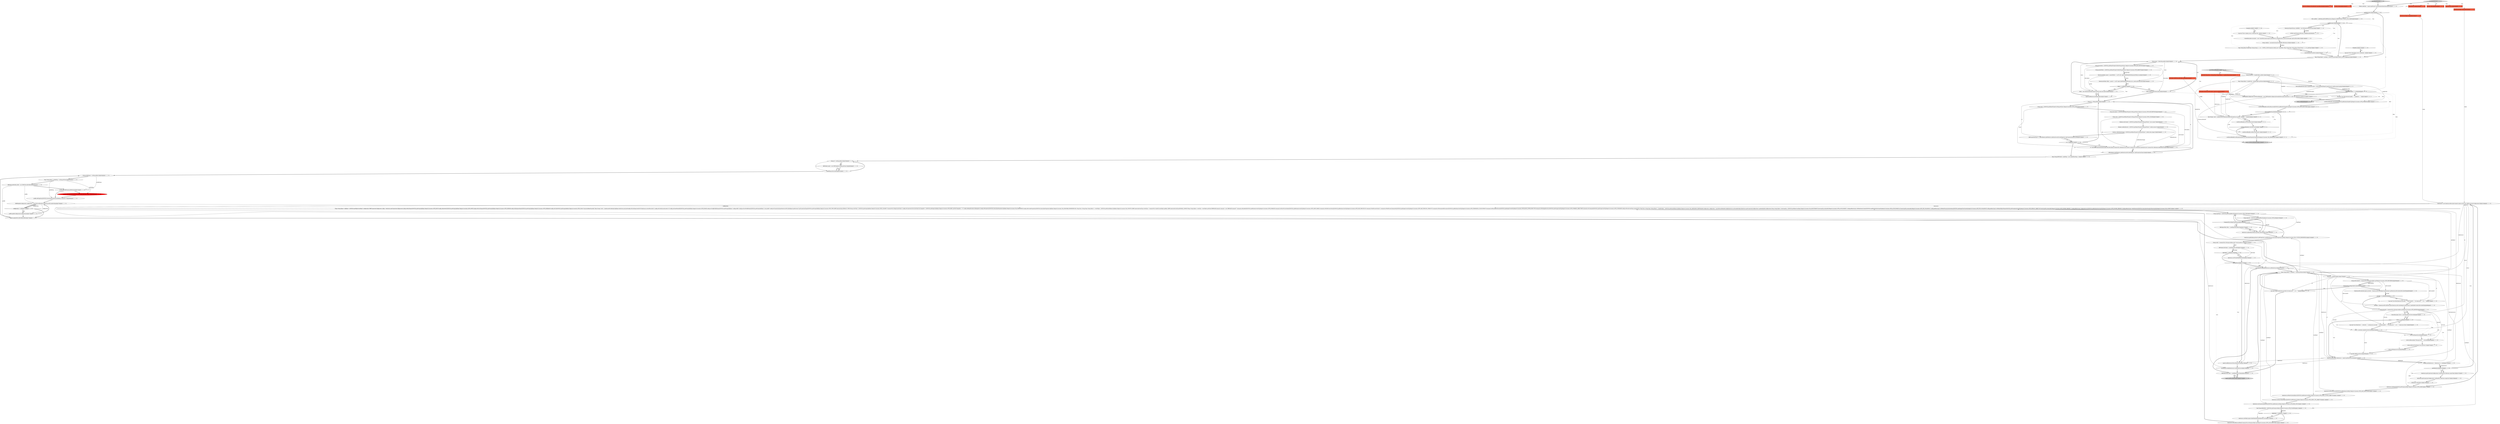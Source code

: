 digraph {
108 [style = filled, label = "DataSourceRegistry.ParseResults parseResults@@@2@@@['0', '1', '0']", fillcolor = tomato, shape = box image = "AAA0AAABBB2BBB"];
76 [style = filled, label = "driver.setTemporary(true)@@@98@@@['1', '1', '0']", fillcolor = white, shape = ellipse image = "AAA0AAABBB1BBB"];
107 [style = filled, label = "parseDataSources['0', '1', '0']", fillcolor = lightgray, shape = diamond image = "AAA0AAABBB2BBB"];
29 [style = filled, label = "String driverId = CommonUtils.toString(conObject.get(RegistryConstants.ATTR_DRIVER))@@@90@@@['1', '1', '0']", fillcolor = white, shape = ellipse image = "AAA0AAABBB1BBB"];
50 [style = filled, label = "credFile.exists()@@@6@@@['1', '1', '0']", fillcolor = white, shape = diamond image = "AAA0AAABBB1BBB"];
72 [style = filled, label = "String parentFolder = JSONUtils.getObjectProperty(folderMap.getValue(),RegistryConstants.ATTR_PARENT)@@@32@@@['1', '1', '0']", fillcolor = white, shape = ellipse image = "AAA0AAABBB1BBB"];
73 [style = filled, label = "Boolean confirmExecute = JSONUtils.getObjectProperty(ctMap.getValue(),\"confirm-execute\")@@@49@@@['1', '1', '0']", fillcolor = white, shape = ellipse image = "AAA0AAABBB1BBB"];
60 [style = filled, label = "log.warn(\"Empty datasource provider for datasource '\" + id + \"'\")@@@82@@@['1', '1', '0']", fillcolor = white, shape = ellipse image = "AAA0AAABBB1BBB"];
15 [style = filled, label = "DBWHandlerConfiguration configuration = parseNetworkHandlerConfig(null,profile,handlerMap)@@@70@@@['1', '1', '0']", fillcolor = white, shape = ellipse image = "AAA0AAABBB1BBB"];
74 [style = filled, label = "driver.setDriverClassName(\"java.sql.Driver\")@@@97@@@['1', '1', '0']", fillcolor = white, shape = ellipse image = "AAA0AAABBB1BBB"];
54 [style = filled, label = "Map<String,Object> jsonMap = JSONUtils.parseMap(CONFIG_GSON,configReader)@@@28@@@['1', '1', '0']", fillcolor = white, shape = ellipse image = "AAA0AAABBB1BBB"];
49 [style = filled, label = "DBWNetworkProfile profile = new DBWNetworkProfile()@@@66@@@['1', '1', '0']", fillcolor = white, shape = ellipse image = "AAA0AAABBB1BBB"];
2 [style = filled, label = "driver.setDescription(\"Missing driver \" + driverId)@@@96@@@['1', '1', '0']", fillcolor = white, shape = ellipse image = "AAA0AAABBB1BBB"];
9 [style = filled, label = "dataSource.setSavePassword(JSONUtils.getBoolean(conObject,RegistryConstants.ATTR_SAVE_PASSWORD))@@@112@@@['1', '1', '0']", fillcolor = white, shape = ellipse image = "AAA0AAABBB1BBB"];
43 [style = filled, label = "profile.setProfileName(JSONUtils.getString(profileMap,\"name\"))@@@68@@@['1', '0', '0']", fillcolor = red, shape = ellipse image = "AAA1AAABBB1BBB"];
41 [style = filled, label = "{Map<String,Object> cfgObject = JSONUtils.getObject(conObject,\"configuration\")DBPConnectionConfiguration config = dataSource.getConnectionConfiguration()config.setHostName(JSONUtils.getString(cfgObject,RegistryConstants.ATTR_HOST))config.setHostPort(JSONUtils.getString(cfgObject,RegistryConstants.ATTR_PORT))config.setServerName(JSONUtils.getString(cfgObject,RegistryConstants.ATTR_SERVER))config.setDatabaseName(JSONUtils.getString(cfgObject,RegistryConstants.ATTR_DATABASE))config.setUrl(JSONUtils.getString(cfgObject,RegistryConstants.ATTR_URL))if (!passwordReadCanceled) {final String(( creds = readSecuredCredentials(cfgObject,dataSource,null,null)config.setUserName(creds(0()if (dataSource.isSavePassword()) {config.setUserPassword(creds(1()}}config.setClientHomeId(JSONUtils.getString(cfgObject,RegistryConstants.ATTR_HOME))config.setConfigProfileName(JSONUtils.getString(cfgObject,\"config-profile\"))config.setUserProfileName(JSONUtils.getString(cfgObject,\"user-profile\"))config.setConnectionType(DataSourceProviderRegistry.getInstance().getConnectionType(JSONUtils.getString(cfgObject,RegistryConstants.ATTR_TYPE),DBPConnectionType.DEFAULT_TYPE))String colorValue = JSONUtils.getString(cfgObject,RegistryConstants.ATTR_COLOR)if (!CommonUtils.isEmpty(colorValue)) {config.setConnectionColor(colorValue)}int keepAlive = JSONUtils.getInteger(cfgObject,RegistryConstants.ATTR_KEEP_ALIVE)if (keepAlive > 0) {config.setKeepAliveInterval(keepAlive)}config.setProperties(JSONUtils.deserializeProperties(cfgObject,RegistryConstants.TAG_PROPERTIES))config.setProviderProperties(JSONUtils.deserializeProperties(cfgObject,RegistryConstants.TAG_PROVIDER_PROPERTIES))for (Map.Entry<String,Map<String,Object>> eventObject : JSONUtils.getNestedObjects(cfgObject,RegistryConstants.TAG_EVENTS)){DBPConnectionEventType eventType = CommonUtils.valueOf(,eventObject.getKey(),DBPConnectionEventType.BEFORE_CONNECT)Map<String,Object> eventCfg = eventObject.getValue()DBRShellCommand command = new DBRShellCommand(\"\")command.setEnabled(JSONUtils.getBoolean(eventCfg,RegistryConstants.ATTR_ENABLED))command.setShowProcessPanel(JSONUtils.getBoolean(eventCfg,RegistryConstants.ATTR_SHOW_PANEL))command.setWaitProcessFinish(JSONUtils.getBoolean(eventCfg,RegistryConstants.ATTR_WAIT_PROCESS))if (command.isWaitProcessFinish()) {command.setWaitProcessTimeoutMs(JSONUtils.getInteger(eventCfg,RegistryConstants.ATTR_WAIT_PROCESS_TIMEOUT))}command.setTerminateAtDisconnect(JSONUtils.getBoolean(eventCfg,RegistryConstants.ATTR_TERMINATE_AT_DISCONNECT))command.setPauseAfterExecute(JSONUtils.getInteger(eventCfg,RegistryConstants.ATTR_PAUSE_AFTER_EXECUTE))command.setWorkingDirectory(JSONUtils.getString(eventCfg,RegistryConstants.ATTR_WORKING_DIRECTORY))command.setCommand(JSONUtils.getString(eventCfg,RegistryConstants.ATTR_COMMAND))config.setEvent(eventType,command)}for (Map.Entry<String,Map<String,Object>> handlerObject : JSONUtils.getNestedObjects(cfgObject,RegistryConstants.TAG_HANDLERS)){DBWHandlerConfiguration configuration = parseNetworkHandlerConfig(dataSource,null,handlerObject)dataSource.getConnectionConfiguration().updateHandler(configuration)}Map<String,Object> bootstrapCfg = JSONUtils.getObject(conObject,RegistryConstants.TAG_BOOTSTRAP)if (bootstrapCfg.containsKey(RegistryConstants.ATTR_AUTOCOMMIT)) {config.getBootstrap().setDefaultAutoCommit(JSONUtils.getBoolean(bootstrapCfg,RegistryConstants.ATTR_AUTOCOMMIT))}if (bootstrapCfg.containsKey(RegistryConstants.ATTR_TXN_ISOLATION)) {config.getBootstrap().setDefaultTransactionIsolation(JSONUtils.getInteger(bootstrapCfg,RegistryConstants.ATTR_TXN_ISOLATION))}config.getBootstrap().setDefaultObjectName(JSONUtils.getString(bootstrapCfg,RegistryConstants.ATTR_DEFAULT_OBJECT))if (bootstrapCfg.containsKey(RegistryConstants.ATTR_IGNORE_ERRORS)) {config.getBootstrap().setIgnoreErrors(JSONUtils.getBoolean(bootstrapCfg,RegistryConstants.ATTR_IGNORE_ERRORS))}config.getBootstrap().setInitQueries(JSONUtils.deserializeStringList(bootstrapCfg,RegistryConstants.TAG_QUERY))}@@@121@@@['1', '1', '0']", fillcolor = white, shape = ellipse image = "AAA0AAABBB1BBB"];
79 [style = filled, label = "String vmID = CommonUtils.toString(conObject.get(\"virtual-model-id\"),id)@@@192@@@['1', '1', '0']", fillcolor = white, shape = ellipse image = "AAA0AAABBB1BBB"];
12 [style = filled, label = "String dsProviderID = CommonUtils.toString(conObject.get(RegistryConstants.ATTR_PROVIDER))@@@80@@@['1', '1', '0']", fillcolor = white, shape = ellipse image = "AAA0AAABBB1BBB"];
68 [style = filled, label = "!CommonUtils.isEmpty(typeName)@@@186@@@['1', '1', '0']", fillcolor = white, shape = diamond image = "AAA0AAABBB1BBB"];
69 [style = filled, label = "dataSource = new DataSourceDescriptor(registry,origin,id,driver,new DBPConnectionConfiguration())@@@104@@@['1', '1', '0']", fillcolor = white, shape = ellipse image = "AAA0AAABBB1BBB"];
63 [style = filled, label = "parseDataSources['1', '0', '0']", fillcolor = lightgray, shape = diamond image = "AAA0AAABBB1BBB"];
92 [style = filled, label = "log.error(\"Error reading secure credentials file\",e)@@@12@@@['1', '1', '0']", fillcolor = white, shape = ellipse image = "AAA0AAABBB1BBB"];
96 [style = filled, label = "String profileName = vmMap.getKey()@@@64@@@['1', '1', '0']", fillcolor = white, shape = ellipse image = "AAA0AAABBB1BBB"];
99 [style = filled, label = "final String folderPath = JSONUtils.getString(conObject,RegistryConstants.ATTR_FOLDER)@@@116@@@['1', '1', '0']", fillcolor = white, shape = ellipse image = "AAA0AAABBB1BBB"];
11 [style = filled, label = "Boolean autoCommit = JSONUtils.getObjectProperty(ctMap.getValue(),\"auto-commit\")@@@48@@@['1', '1', '0']", fillcolor = white, shape = ellipse image = "AAA0AAABBB1BBB"];
98 [style = filled, label = "CommonUtils.isEmpty(dsProviderID)@@@81@@@['1', '1', '0']", fillcolor = white, shape = diamond image = "AAA0AAABBB1BBB"];
45 [style = filled, label = "String id = ctMap.getKey()@@@44@@@['1', '1', '0']", fillcolor = white, shape = ellipse image = "AAA0AAABBB1BBB"];
111 [style = filled, label = "final String(( creds = readSecuredCredentials(handlerCfg,dataSource,profile,\"network/\" + handlerId)@@@15@@@['0', '0', '1']", fillcolor = white, shape = ellipse image = "AAA0AAABBB3BBB"];
14 [style = filled, label = "provider = (DataSourceProviderDescriptor)DataSourceProviderRegistry.getInstance().makeFakeProvider(dsProviderID)@@@88@@@['1', '1', '0']", fillcolor = white, shape = ellipse image = "AAA0AAABBB1BBB"];
101 [style = filled, label = "DBVModel model = new DBVModel(id,vmMap.getValue())@@@60@@@['1', '1', '0']", fillcolor = white, shape = ellipse image = "AAA0AAABBB1BBB"];
22 [style = filled, label = "DataSourceFolder parent = parentFolder == null? null: registry.findFolderByPath(parentFolder,true)@@@33@@@['1', '1', '0']", fillcolor = white, shape = ellipse image = "AAA0AAABBB1BBB"];
31 [style = filled, label = "String name = folderMap.getKey()@@@30@@@['1', '1', '0']", fillcolor = white, shape = ellipse image = "AAA0AAABBB1BBB"];
35 [style = filled, label = "folderPath != null@@@117@@@['1', '1', '0']", fillcolor = white, shape = diamond image = "AAA0AAABBB1BBB"];
81 [style = filled, label = "provider == null@@@86@@@['1', '1', '0']", fillcolor = white, shape = diamond image = "AAA0AAABBB1BBB"];
83 [style = filled, label = "String objectID = JSONUtils.getString(filterCfg,RegistryConstants.ATTR_ID)@@@185@@@['1', '1', '0']", fillcolor = white, shape = ellipse image = "AAA0AAABBB1BBB"];
70 [style = filled, label = "dataSource.getPreferenceStore().getProperties().putAll(JSONUtils.deserializeProperties(conObject,RegistryConstants.TAG_CUSTOM_PROPERTIES))@@@191@@@['1', '1', '0']", fillcolor = white, shape = ellipse image = "AAA0AAABBB1BBB"];
25 [style = filled, label = "DataSourceDescriptor dataSource = registry.getDataSource(id)@@@101@@@['1', '1', '0']", fillcolor = white, shape = ellipse image = "AAA0AAABBB1BBB"];
46 [style = filled, label = "provider.addDriver(driver)@@@99@@@['1', '1', '0']", fillcolor = white, shape = ellipse image = "AAA0AAABBB1BBB"];
42 [style = filled, label = "DBWorkbench.getPlatform().getDataSourceProviderRegistry().addConnectionType(ct)@@@54@@@['1', '1', '0']", fillcolor = white, shape = ellipse image = "AAA0AAABBB1BBB"];
10 [style = filled, label = "log.warn(\"Can't find datasource provider \" + dsProviderID + \" for datasource '\" + id + \"'\")@@@87@@@['1', '1', '0']", fillcolor = white, shape = ellipse image = "AAA0AAABBB1BBB"];
62 [style = filled, label = "log.warn(\"Can't find driver \" + driverId + \" in datasource provider \" + provider.getId() + \" for datasource '\" + id + \"'. Create new driver\")@@@93@@@['1', '1', '0']", fillcolor = white, shape = ellipse image = "AAA0AAABBB1BBB"];
52 [style = filled, label = "dataSource.setLockPasswordHash(CommonUtils.toString(conObject.get(RegistryConstants.ATTR_LOCK_PASSWORD)))@@@120@@@['1', '1', '0']", fillcolor = white, shape = ellipse image = "AAA0AAABBB1BBB"];
114 [style = filled, label = "!passwordReadCanceled@@@14@@@['0', '0', '1']", fillcolor = white, shape = diamond image = "AAA0AAABBB3BBB"];
48 [style = filled, label = "String description = JSONUtils.getObjectProperty(ctMap.getValue(),RegistryConstants.ATTR_DESCRIPTION)@@@46@@@['1', '1', '0']", fillcolor = white, shape = ellipse image = "AAA0AAABBB1BBB"];
0 [style = filled, label = "Map<String,Map<String,Map<String,String>>> res = CONFIG_GSON.fromJson(credJson,new TypeToken<Map<String,Map<String,Map<String,String>>>>(){}.getType())@@@17@@@['1', '1', '0']", fillcolor = white, shape = ellipse image = "AAA0AAABBB1BBB"];
57 [style = filled, label = "folder == null@@@35@@@['1', '1', '0']", fillcolor = white, shape = diamond image = "AAA0AAABBB1BBB"];
40 [style = filled, label = "dataSource.getConnectionConfiguration().setHandlers(Collections.emptyList())@@@108@@@['1', '1', '0']", fillcolor = white, shape = ellipse image = "AAA0AAABBB1BBB"];
109 [style = filled, label = "DataSourceOrigin origin@@@2@@@['0', '1', '0']", fillcolor = tomato, shape = box image = "AAA0AAABBB2BBB"];
129 [style = filled, label = "curNetworkHandler.setProperties(JSONUtils.deserializeProperties(handlerCfg,RegistryConstants.TAG_PROPERTIES))@@@21@@@['0', '0', '1']", fillcolor = white, shape = ellipse image = "AAA0AAABBB3BBB"];
39 [style = filled, label = "boolean refresh@@@2@@@['1', '0', '0']", fillcolor = tomato, shape = box image = "AAA0AAABBB1BBB"];
89 [style = filled, label = "dataSource.clearFilters()@@@109@@@['1', '1', '0']", fillcolor = white, shape = ellipse image = "AAA0AAABBB1BBB"];
112 [style = filled, label = "@NotNull Map.Entry<String,Map<String,Object>> handlerObject@@@2@@@['0', '0', '1']", fillcolor = tomato, shape = box image = "AAA0AAABBB3BBB"];
51 [style = filled, label = "DataSourceFolder folder = parent == null? registry.findFolderByPath(name,true): parent.getChild(name)@@@34@@@['1', '1', '0']", fillcolor = white, shape = ellipse image = "AAA0AAABBB1BBB"];
113 [style = filled, label = "@Nullable DataSourceDescriptor dataSource@@@2@@@['0', '0', '1']", fillcolor = tomato, shape = box image = "AAA0AAABBB3BBB"];
94 [style = filled, label = "InputStream is@@@2@@@['1', '0', '0']", fillcolor = tomato, shape = box image = "AAA0AAABBB1BBB"];
116 [style = filled, label = "Map<String,Object> handlerCfg = handlerObject.getValue()@@@4@@@['0', '0', '1']", fillcolor = white, shape = ellipse image = "AAA0AAABBB3BBB"];
64 [style = filled, label = "ContentEncrypter encrypter = new ContentEncrypter(registry.getPlatform().getApplication().getSecureStorage().getLocalSecretKey())@@@14@@@['1', '1', '0']", fillcolor = white, shape = ellipse image = "AAA0AAABBB1BBB"];
59 [style = filled, label = "registry.updateNetworkProfile(profile)@@@75@@@['1', '1', '0']", fillcolor = white, shape = ellipse image = "AAA0AAABBB1BBB"];
55 [style = filled, label = "IFile credFile = mdFolder.getFile(DBPDataSourceRegistry.CREDENTIALS_CONFIG_FILE_NAME)@@@5@@@['1', '1', '0']", fillcolor = white, shape = ellipse image = "AAA0AAABBB1BBB"];
58 [style = filled, label = "dataSource.setConnectionReadOnly(JSONUtils.getBoolean(conObject,RegistryConstants.ATTR_READ_ONLY))@@@115@@@['1', '1', '0']", fillcolor = white, shape = ellipse image = "AAA0AAABBB1BBB"];
75 [style = filled, label = "DataSourceOrigin origin@@@2@@@['1', '0', '0']", fillcolor = tomato, shape = box image = "AAA0AAABBB1BBB"];
106 [style = filled, label = "boolean refresh@@@2@@@['0', '1', '0']", fillcolor = tomato, shape = box image = "AAA0AAABBB2BBB"];
87 [style = filled, label = "profile.setProfileName(profileName)@@@67@@@['1', '1', '0']", fillcolor = white, shape = ellipse image = "AAA0AAABBB1BBB"];
34 [style = filled, label = "parseResults.updatedDataSources.add(dataSource)@@@202@@@['1', '1', '0']", fillcolor = white, shape = ellipse image = "AAA0AAABBB1BBB"];
93 [style = filled, label = "registry.addSavedFilter(filter)@@@207@@@['1', '1', '0']", fillcolor = lightgray, shape = ellipse image = "AAA0AAABBB1BBB"];
27 [style = filled, label = "DataSourceProviderDescriptor provider = DataSourceProviderRegistry.getInstance().getDataSourceProvider(dsProviderID)@@@85@@@['1', '1', '0']", fillcolor = white, shape = ellipse image = "AAA0AAABBB1BBB"];
120 [style = filled, label = "curNetworkHandler.setSavePassword(JSONUtils.getBoolean(handlerCfg,RegistryConstants.ATTR_SAVE_PASSWORD))@@@13@@@['0', '0', '1']", fillcolor = white, shape = ellipse image = "AAA0AAABBB3BBB"];
125 [style = filled, label = "DBWHandlerConfiguration curNetworkHandler = new DBWHandlerConfiguration(handlerDescriptor,dataSource == null? null: dataSource.getDriver())@@@11@@@['0', '0', '1']", fillcolor = white, shape = ellipse image = "AAA0AAABBB3BBB"];
110 [style = filled, label = "handlerDescriptor == null@@@6@@@['0', '0', '1']", fillcolor = white, shape = diamond image = "AAA0AAABBB3BBB"];
28 [style = filled, label = "dataSource.setVirtualModel(dbvModel)@@@195@@@['1', '1', '0']", fillcolor = white, shape = ellipse image = "AAA0AAABBB1BBB"];
84 [style = filled, label = "registry.addDataSourceFolder(folder)@@@37@@@['1', '1', '0']", fillcolor = white, shape = ellipse image = "AAA0AAABBB1BBB"];
103 [style = filled, label = "secureProperties.putAll(res)@@@20@@@['1', '1', '0']", fillcolor = white, shape = ellipse image = "AAA0AAABBB1BBB"];
95 [style = filled, label = "DBSObjectFilter filter = readObjectFiler(filterCfg)@@@187@@@['1', '1', '0']", fillcolor = white, shape = ellipse image = "AAA0AAABBB1BBB"];
3 [style = filled, label = "DBPConnectionType ct = DBWorkbench.getPlatform().getDataSourceProviderRegistry().getConnectionType(id,null)@@@51@@@['1', '1', '0']", fillcolor = white, shape = ellipse image = "AAA0AAABBB1BBB"];
33 [style = filled, label = "dataSource.setFolder(registry.findFolderByPath(folderPath,true))@@@118@@@['1', '1', '0']", fillcolor = white, shape = ellipse image = "AAA0AAABBB1BBB"];
126 [style = filled, label = "@Nullable DBWNetworkProfile profile@@@2@@@['0', '0', '1']", fillcolor = tomato, shape = box image = "AAA0AAABBB3BBB"];
37 [style = filled, label = "String credJson = encrypter.decrypt(credBuffer.toByteArray())@@@16@@@['1', '1', '0']", fillcolor = white, shape = ellipse image = "AAA0AAABBB1BBB"];
13 [style = filled, label = "Exception e@@@11@@@['1', '1', '0']", fillcolor = white, shape = diamond image = "AAA0AAABBB1BBB"];
91 [style = filled, label = "mdFolder.exists()@@@4@@@['1', '1', '0']", fillcolor = white, shape = diamond image = "AAA0AAABBB1BBB"];
118 [style = filled, label = "String handlerId = handlerObject.getKey()@@@3@@@['0', '0', '1']", fillcolor = white, shape = ellipse image = "AAA0AAABBB3BBB"];
23 [style = filled, label = "modelMap.put(id,model)@@@61@@@['1', '1', '0']", fillcolor = white, shape = ellipse image = "AAA0AAABBB1BBB"];
20 [style = filled, label = "Map<String,Object> profileMap = vmMap.getValue()@@@65@@@['1', '1', '0']", fillcolor = white, shape = ellipse image = "AAA0AAABBB1BBB"];
88 [style = filled, label = "driver = provider.createDriver(driverId)@@@94@@@['1', '1', '0']", fillcolor = white, shape = ellipse image = "AAA0AAABBB1BBB"];
102 [style = filled, label = "newDataSource@@@103@@@['1', '1', '0']", fillcolor = white, shape = diamond image = "AAA0AAABBB1BBB"];
6 [style = filled, label = "IFolder mdFolder = registry.getProject().getMetadataFolder(false)@@@3@@@['1', '1', '0']", fillcolor = white, shape = ellipse image = "AAA0AAABBB1BBB"];
7 [style = filled, label = "log.error(\"Error decrypting secure credentials\",e)@@@23@@@['1', '1', '0']", fillcolor = white, shape = ellipse image = "AAA0AAABBB1BBB"];
85 [style = filled, label = "ct == null@@@52@@@['1', '1', '0']", fillcolor = white, shape = diamond image = "AAA0AAABBB1BBB"];
128 [style = filled, label = "curNetworkHandler.setPassword(creds(1()@@@18@@@['0', '0', '1']", fillcolor = white, shape = ellipse image = "AAA0AAABBB3BBB"];
53 [style = filled, label = "Boolean confirmDataChange = JSONUtils.getObjectProperty(ctMap.getValue(),\"confirm-data-change\")@@@50@@@['1', '1', '0']", fillcolor = white, shape = ellipse image = "AAA0AAABBB1BBB"];
78 [style = filled, label = "dataSource.updateObjectFilter(typeName,objectID,filter)@@@188@@@['1', '1', '0']", fillcolor = white, shape = ellipse image = "AAA0AAABBB1BBB"];
17 [style = filled, label = "driver == null@@@92@@@['1', '1', '0']", fillcolor = white, shape = diamond image = "AAA0AAABBB1BBB"];
16 [style = filled, label = "profile.setProperties(JSONUtils.deserializeProperties(profileMap,\"properties\"))@@@68@@@['1', '1', '0']", fillcolor = white, shape = ellipse image = "AAA0AAABBB1BBB"];
122 [style = filled, label = "curNetworkHandler.isSavePassword()@@@17@@@['0', '0', '1']", fillcolor = white, shape = diamond image = "AAA0AAABBB3BBB"];
86 [style = filled, label = "DBVModel dbvModel = modelMap.get(vmID)@@@193@@@['1', '1', '0']", fillcolor = white, shape = ellipse image = "AAA0AAABBB1BBB"];
4 [style = filled, label = "newDataSource@@@197@@@['1', '1', '0']", fillcolor = white, shape = diamond image = "AAA0AAABBB1BBB"];
44 [style = filled, label = "String name = JSONUtils.getObjectProperty(ctMap.getValue(),RegistryConstants.ATTR_NAME)@@@45@@@['1', '1', '0']", fillcolor = white, shape = ellipse image = "AAA0AAABBB1BBB"];
90 [style = filled, label = "dbvModel != null@@@194@@@['1', '1', '0']", fillcolor = white, shape = diamond image = "AAA0AAABBB1BBB"];
47 [style = filled, label = "configuration != null@@@71@@@['1', '1', '0']", fillcolor = white, shape = diamond image = "AAA0AAABBB1BBB"];
127 [style = filled, label = "log.warn(\"Can't find network handler '\" + handlerId + \"'\")@@@7@@@['0', '0', '1']", fillcolor = white, shape = ellipse image = "AAA0AAABBB3BBB"];
121 [style = filled, label = "NetworkHandlerDescriptor handlerDescriptor = NetworkHandlerRegistry.getInstance().getDescriptor(handlerId)@@@5@@@['0', '0', '1']", fillcolor = white, shape = ellipse image = "AAA0AAABBB3BBB"];
105 [style = filled, label = "parseResults.addedDataSources.add(dataSource)@@@199@@@['1', '1', '0']", fillcolor = white, shape = ellipse image = "AAA0AAABBB1BBB"];
18 [style = filled, label = "String id = conMap.getKey()@@@79@@@['1', '1', '0']", fillcolor = white, shape = ellipse image = "AAA0AAABBB1BBB"];
26 [style = filled, label = "String id = vmMap.getKey()@@@59@@@['1', '1', '0']", fillcolor = white, shape = ellipse image = "AAA0AAABBB1BBB"];
100 [style = filled, label = "InputStream is@@@2@@@['1', '1', '0']", fillcolor = tomato, shape = box image = "AAA0AAABBB1BBB"];
61 [style = filled, label = "ct = new DBPConnectionType(id,name,color,description,CommonUtils.toBoolean(autoCommit),CommonUtils.toBoolean(confirmExecute),CommonUtils.toBoolean(confirmDataChange))@@@53@@@['1', '1', '0']", fillcolor = white, shape = ellipse image = "AAA0AAABBB1BBB"];
38 [style = filled, label = "dataSource.setName(JSONUtils.getString(conObject,RegistryConstants.ATTR_NAME))@@@111@@@['1', '1', '0']", fillcolor = white, shape = ellipse image = "AAA0AAABBB1BBB"];
124 [style = filled, label = "return curNetworkHandler@@@22@@@['0', '0', '1']", fillcolor = lightgray, shape = ellipse image = "AAA0AAABBB3BBB"];
36 [style = filled, label = "profile.updateConfiguration(configuration)@@@72@@@['1', '1', '0']", fillcolor = white, shape = ellipse image = "AAA0AAABBB1BBB"];
21 [style = filled, label = "String typeName = JSONUtils.getString(filterCfg,RegistryConstants.ATTR_TYPE)@@@184@@@['1', '1', '0']", fillcolor = white, shape = ellipse image = "AAA0AAABBB1BBB"];
19 [style = filled, label = "dataSource.getConnectionConfiguration().setProperties(Collections.emptyMap())@@@107@@@['1', '1', '0']", fillcolor = white, shape = ellipse image = "AAA0AAABBB1BBB"];
24 [style = filled, label = "DriverDescriptor driver = provider.getDriver(driverId)@@@91@@@['1', '1', '0']", fillcolor = white, shape = ellipse image = "AAA0AAABBB1BBB"];
119 [style = filled, label = "curNetworkHandler.setUserName(creds(0()@@@16@@@['0', '0', '1']", fillcolor = white, shape = ellipse image = "AAA0AAABBB3BBB"];
65 [style = filled, label = "folder = new DataSourceFolder(registry,parent,name,description)@@@36@@@['1', '1', '0']", fillcolor = white, shape = ellipse image = "AAA0AAABBB1BBB"];
66 [style = filled, label = "DBSObjectFilter filter = readObjectFiler(ctMap)@@@206@@@['1', '1', '0']", fillcolor = white, shape = ellipse image = "AAA0AAABBB1BBB"];
123 [style = filled, label = "parseNetworkHandlerConfig['0', '0', '1']", fillcolor = lightgray, shape = diamond image = "AAA0AAABBB3BBB"];
117 [style = filled, label = "return null@@@8@@@['0', '0', '1']", fillcolor = lightgray, shape = ellipse image = "AAA0AAABBB3BBB"];
77 [style = filled, label = "IOUtils.copyStream(crdStream,credBuffer)@@@9@@@['1', '1', '0']", fillcolor = white, shape = ellipse image = "AAA0AAABBB1BBB"];
80 [style = filled, label = "folder.setDescription(description)@@@40@@@['1', '1', '0']", fillcolor = white, shape = ellipse image = "AAA0AAABBB1BBB"];
104 [style = filled, label = "String description = JSONUtils.getObjectProperty(folderMap.getValue(),RegistryConstants.ATTR_DESCRIPTION)@@@31@@@['1', '1', '0']", fillcolor = white, shape = ellipse image = "AAA0AAABBB1BBB"];
32 [style = filled, label = "dataSource.setShowSystemObjects(JSONUtils.getBoolean(conObject,RegistryConstants.ATTR_SHOW_SYSTEM_OBJECTS))@@@113@@@['1', '1', '0']", fillcolor = white, shape = ellipse image = "AAA0AAABBB1BBB"];
56 [style = filled, label = "boolean newDataSource = (dataSource == null)@@@102@@@['1', '1', '0']", fillcolor = white, shape = ellipse image = "AAA0AAABBB1BBB"];
82 [style = filled, label = "driver.setName(driverId)@@@95@@@['1', '1', '0']", fillcolor = white, shape = ellipse image = "AAA0AAABBB1BBB"];
5 [style = filled, label = "Exception e@@@22@@@['1', '1', '0']", fillcolor = white, shape = diamond image = "AAA0AAABBB1BBB"];
1 [style = filled, label = "Map<String,DBVModel> modelMap = new LinkedHashMap<>()@@@57@@@['1', '1', '0']", fillcolor = white, shape = ellipse image = "AAA0AAABBB1BBB"];
67 [style = filled, label = "dataSource.setShowUtilityObjects(JSONUtils.getBoolean(conObject,RegistryConstants.ATTR_SHOW_UTIL_OBJECTS))@@@114@@@['1', '1', '0']", fillcolor = white, shape = ellipse image = "AAA0AAABBB1BBB"];
97 [style = filled, label = "Map<String,Object> conObject = conMap.getValue()@@@78@@@['1', '1', '0']", fillcolor = white, shape = ellipse image = "AAA0AAABBB1BBB"];
8 [style = filled, label = "String color = JSONUtils.getObjectProperty(ctMap.getValue(),RegistryConstants.ATTR_COLOR)@@@47@@@['1', '1', '0']", fillcolor = white, shape = ellipse image = "AAA0AAABBB1BBB"];
115 [style = filled, label = "curNetworkHandler.setEnabled(JSONUtils.getBoolean(handlerCfg,RegistryConstants.ATTR_ENABLED))@@@12@@@['0', '0', '1']", fillcolor = white, shape = ellipse image = "AAA0AAABBB3BBB"];
71 [style = filled, label = "ByteArrayOutputStream credBuffer = new ByteArrayOutputStream()@@@7@@@['1', '1', '0']", fillcolor = white, shape = ellipse image = "AAA0AAABBB1BBB"];
30 [style = filled, label = "registry.addDataSourceToList(dataSource)@@@198@@@['1', '1', '0']", fillcolor = white, shape = ellipse image = "AAA0AAABBB1BBB"];
36->59 [style = bold, label=""];
81->29 [style = bold, label=""];
6->91 [style = bold, label=""];
49->15 [style = solid, label="profile"];
66->93 [style = solid, label="filter"];
18->62 [style = solid, label="id"];
79->86 [style = solid, label="vmID"];
37->0 [style = bold, label=""];
97->99 [style = solid, label="conObject"];
48->61 [style = solid, label="description"];
91->54 [style = bold, label=""];
15->47 [style = solid, label="configuration"];
95->78 [style = solid, label="filter"];
27->81 [style = bold, label=""];
46->25 [style = bold, label=""];
102->19 [style = bold, label=""];
79->86 [style = bold, label=""];
42->45 [style = bold, label=""];
87->43 [style = bold, label=""];
91->55 [style = bold, label=""];
114->119 [style = dotted, label="true"];
13->92 [style = bold, label=""];
129->124 [style = bold, label=""];
22->65 [style = solid, label="parent"];
89->38 [style = bold, label=""];
78->70 [style = bold, label=""];
116->129 [style = solid, label="handlerCfg"];
65->84 [style = bold, label=""];
114->129 [style = bold, label=""];
120->114 [style = bold, label=""];
69->41 [style = solid, label="dataSource"];
24->17 [style = solid, label="driver"];
102->69 [style = bold, label=""];
24->69 [style = solid, label="driver"];
95->78 [style = bold, label=""];
96->20 [style = bold, label=""];
114->111 [style = bold, label=""];
68->21 [style = bold, label=""];
57->80 [style = bold, label=""];
121->110 [style = solid, label="handlerDescriptor"];
4->30 [style = dotted, label="true"];
29->88 [style = solid, label="driverId"];
115->120 [style = bold, label=""];
123->126 [style = dotted, label="true"];
37->0 [style = solid, label="credJson"];
72->22 [style = solid, label="parentFolder"];
57->65 [style = dotted, label="true"];
32->67 [style = bold, label=""];
78->21 [style = bold, label=""];
30->105 [style = bold, label=""];
29->62 [style = solid, label="driverId"];
85->61 [style = bold, label=""];
50->64 [style = dotted, label="true"];
21->83 [style = bold, label=""];
107->109 [style = dotted, label="true"];
123->112 [style = dotted, label="true"];
84->31 [style = bold, label=""];
34->97 [style = bold, label=""];
91->50 [style = dotted, label="true"];
69->30 [style = solid, label="dataSource"];
114->111 [style = dotted, label="true"];
12->10 [style = solid, label="dsProviderID"];
109->69 [style = solid, label="origin"];
70->79 [style = bold, label=""];
122->128 [style = bold, label=""];
50->103 [style = dotted, label="true"];
24->17 [style = bold, label=""];
17->46 [style = dotted, label="true"];
85->42 [style = dotted, label="true"];
97->9 [style = solid, label="conObject"];
53->61 [style = solid, label="confirmDataChange"];
102->89 [style = dotted, label="false"];
12->98 [style = solid, label="dsProviderID"];
42->1 [style = bold, label=""];
97->18 [style = bold, label=""];
103->54 [style = bold, label=""];
86->90 [style = solid, label="dbvModel"];
76->46 [style = bold, label=""];
17->88 [style = dotted, label="true"];
17->2 [style = dotted, label="true"];
4->105 [style = dotted, label="true"];
67->58 [style = bold, label=""];
71->77 [style = solid, label="credBuffer"];
50->54 [style = bold, label=""];
91->55 [style = dotted, label="true"];
8->11 [style = bold, label=""];
118->121 [style = solid, label="handlerId"];
69->38 [style = bold, label=""];
11->73 [style = bold, label=""];
60->66 [style = bold, label=""];
110->120 [style = dotted, label="false"];
43->16 [style = bold, label=""];
77->64 [style = bold, label=""];
56->102 [style = bold, label=""];
50->37 [style = dotted, label="true"];
107->108 [style = dotted, label="true"];
68->95 [style = dotted, label="true"];
10->14 [style = bold, label=""];
2->74 [style = bold, label=""];
15->41 [style = solid, label="configuration"];
41->21 [style = bold, label=""];
50->77 [style = dotted, label="true"];
9->32 [style = bold, label=""];
63->39 [style = dotted, label="true"];
69->34 [style = solid, label="dataSource"];
118->116 [style = bold, label=""];
18->12 [style = bold, label=""];
68->70 [style = bold, label=""];
13->92 [style = dotted, label="true"];
105->97 [style = bold, label=""];
99->35 [style = solid, label="folderPath"];
50->71 [style = dotted, label="true"];
61->42 [style = solid, label="ct"];
12->14 [style = solid, label="dsProviderID"];
83->68 [style = bold, label=""];
40->89 [style = bold, label=""];
122->129 [style = bold, label=""];
35->33 [style = dotted, label="true"];
56->4 [style = solid, label="newDataSource"];
72->22 [style = bold, label=""];
12->27 [style = solid, label="dsProviderID"];
90->28 [style = dotted, label="true"];
107->100 [style = dotted, label="true"];
123->118 [style = bold, label=""];
0->103 [style = solid, label="res"];
97->70 [style = solid, label="conObject"];
35->52 [style = bold, label=""];
73->61 [style = solid, label="confirmExecute"];
126->111 [style = solid, label="profile"];
57->84 [style = dotted, label="true"];
31->104 [style = bold, label=""];
23->96 [style = bold, label=""];
102->69 [style = dotted, label="true"];
110->127 [style = bold, label=""];
3->85 [style = solid, label="ct"];
5->7 [style = dotted, label="true"];
127->117 [style = bold, label=""];
111->128 [style = solid, label="creds"];
18->79 [style = solid, label="id"];
17->62 [style = bold, label=""];
21->78 [style = solid, label="typeName"];
107->6 [style = bold, label=""];
116->121 [style = bold, label=""];
102->19 [style = dotted, label="false"];
47->36 [style = dotted, label="true"];
5->7 [style = bold, label=""];
69->105 [style = solid, label="dataSource"];
57->65 [style = bold, label=""];
75->69 [style = solid, label="origin"];
97->41 [style = solid, label="conObject"];
15->47 [style = bold, label=""];
118->111 [style = solid, label="handlerId"];
17->82 [style = dotted, label="true"];
47->36 [style = bold, label=""];
17->76 [style = dotted, label="true"];
11->61 [style = solid, label="autoCommit"];
102->40 [style = dotted, label="false"];
81->14 [style = dotted, label="true"];
96->87 [style = solid, label="profileName"];
123->113 [style = dotted, label="true"];
31->51 [style = solid, label="name"];
45->3 [style = solid, label="id"];
25->30 [style = solid, label="dataSource"];
83->78 [style = solid, label="objectID"];
33->52 [style = bold, label=""];
26->23 [style = solid, label="id"];
86->90 [style = bold, label=""];
52->41 [style = bold, label=""];
116->120 [style = solid, label="handlerCfg"];
97->38 [style = solid, label="conObject"];
88->69 [style = solid, label="driver"];
38->9 [style = bold, label=""];
66->93 [style = bold, label=""];
57->80 [style = dotted, label="false"];
111->119 [style = solid, label="creds"];
45->61 [style = solid, label="id"];
49->59 [style = solid, label="profile"];
59->97 [style = bold, label=""];
63->6 [style = bold, label=""];
111->119 [style = bold, label=""];
110->129 [style = dotted, label="false"];
97->58 [style = solid, label="conObject"];
25->34 [style = solid, label="dataSource"];
18->10 [style = solid, label="id"];
121->125 [style = solid, label="handlerDescriptor"];
7->54 [style = bold, label=""];
45->44 [style = bold, label=""];
47->59 [style = bold, label=""];
50->110 [style = dashed, label="0"];
25->56 [style = solid, label="dataSource"];
3->85 [style = bold, label=""];
80->31 [style = bold, label=""];
17->25 [style = bold, label=""];
64->37 [style = bold, label=""];
22->51 [style = solid, label="parent"];
82->2 [style = bold, label=""];
26->101 [style = bold, label=""];
65->84 [style = solid, label="folder"];
22->51 [style = bold, label=""];
17->74 [style = dotted, label="true"];
63->100 [style = dotted, label="true"];
84->45 [style = bold, label=""];
29->82 [style = solid, label="driverId"];
18->25 [style = solid, label="id"];
116->115 [style = solid, label="handlerCfg"];
86->28 [style = solid, label="dbvModel"];
12->98 [style = bold, label=""];
20->43 [style = solid, label="profileMap"];
49->87 [style = bold, label=""];
14->29 [style = bold, label=""];
61->42 [style = bold, label=""];
27->81 [style = solid, label="provider"];
125->124 [style = solid, label="curNetworkHandler"];
15->36 [style = solid, label="configuration"];
73->53 [style = bold, label=""];
20->49 [style = bold, label=""];
55->50 [style = bold, label=""];
98->27 [style = bold, label=""];
81->10 [style = bold, label=""];
99->35 [style = bold, label=""];
51->57 [style = bold, label=""];
50->71 [style = bold, label=""];
19->40 [style = bold, label=""];
128->129 [style = bold, label=""];
4->34 [style = dotted, label="false"];
110->125 [style = dotted, label="false"];
26->101 [style = solid, label="id"];
51->57 [style = solid, label="folder"];
4->34 [style = bold, label=""];
97->67 [style = solid, label="conObject"];
90->4 [style = bold, label=""];
98->60 [style = dotted, label="true"];
93->66 [style = bold, label=""];
104->65 [style = solid, label="description"];
104->72 [style = bold, label=""];
16->15 [style = bold, label=""];
34->66 [style = bold, label=""];
58->99 [style = bold, label=""];
31->65 [style = solid, label="name"];
68->78 [style = dotted, label="true"];
85->61 [style = dotted, label="true"];
104->80 [style = solid, label="description"];
47->15 [style = bold, label=""];
25->41 [style = solid, label="dataSource"];
60->97 [style = bold, label=""];
107->106 [style = dotted, label="true"];
114->122 [style = dotted, label="true"];
25->56 [style = bold, label=""];
63->94 [style = dotted, label="true"];
97->32 [style = solid, label="conObject"];
63->75 [style = dotted, label="true"];
53->3 [style = bold, label=""];
36->15 [style = bold, label=""];
35->33 [style = bold, label=""];
23->26 [style = bold, label=""];
113->125 [style = solid, label="dataSource"];
110->114 [style = dotted, label="false"];
62->88 [style = bold, label=""];
44->61 [style = solid, label="name"];
29->24 [style = solid, label="driverId"];
116->111 [style = solid, label="handlerCfg"];
48->8 [style = bold, label=""];
81->10 [style = dotted, label="true"];
88->46 [style = solid, label="driver"];
1->26 [style = bold, label=""];
59->96 [style = bold, label=""];
8->61 [style = solid, label="color"];
80->125 [style = dashed, label="0"];
50->0 [style = dotted, label="true"];
110->125 [style = bold, label=""];
99->33 [style = solid, label="folderPath"];
119->122 [style = bold, label=""];
18->69 [style = solid, label="id"];
118->127 [style = solid, label="handlerId"];
17->62 [style = dotted, label="true"];
87->16 [style = bold, label=""];
71->77 [style = bold, label=""];
4->30 [style = bold, label=""];
25->105 [style = solid, label="dataSource"];
92->64 [style = bold, label=""];
54->31 [style = bold, label=""];
56->102 [style = solid, label="newDataSource"];
44->48 [style = bold, label=""];
98->60 [style = bold, label=""];
125->115 [style = bold, label=""];
110->115 [style = dotted, label="false"];
105->66 [style = bold, label=""];
85->1 [style = bold, label=""];
20->16 [style = solid, label="profileMap"];
80->45 [style = bold, label=""];
85->45 [style = bold, label=""];
68->95 [style = bold, label=""];
113->111 [style = solid, label="dataSource"];
88->82 [style = bold, label=""];
110->117 [style = dotted, label="true"];
90->28 [style = bold, label=""];
122->128 [style = dotted, label="true"];
29->2 [style = solid, label="driverId"];
101->23 [style = bold, label=""];
29->24 [style = bold, label=""];
18->60 [style = solid, label="id"];
101->23 [style = solid, label="model"];
110->127 [style = dotted, label="true"];
0->103 [style = bold, label=""];
28->4 [style = bold, label=""];
74->76 [style = bold, label=""];
121->110 [style = bold, label=""];
110->124 [style = dotted, label="false"];
}
